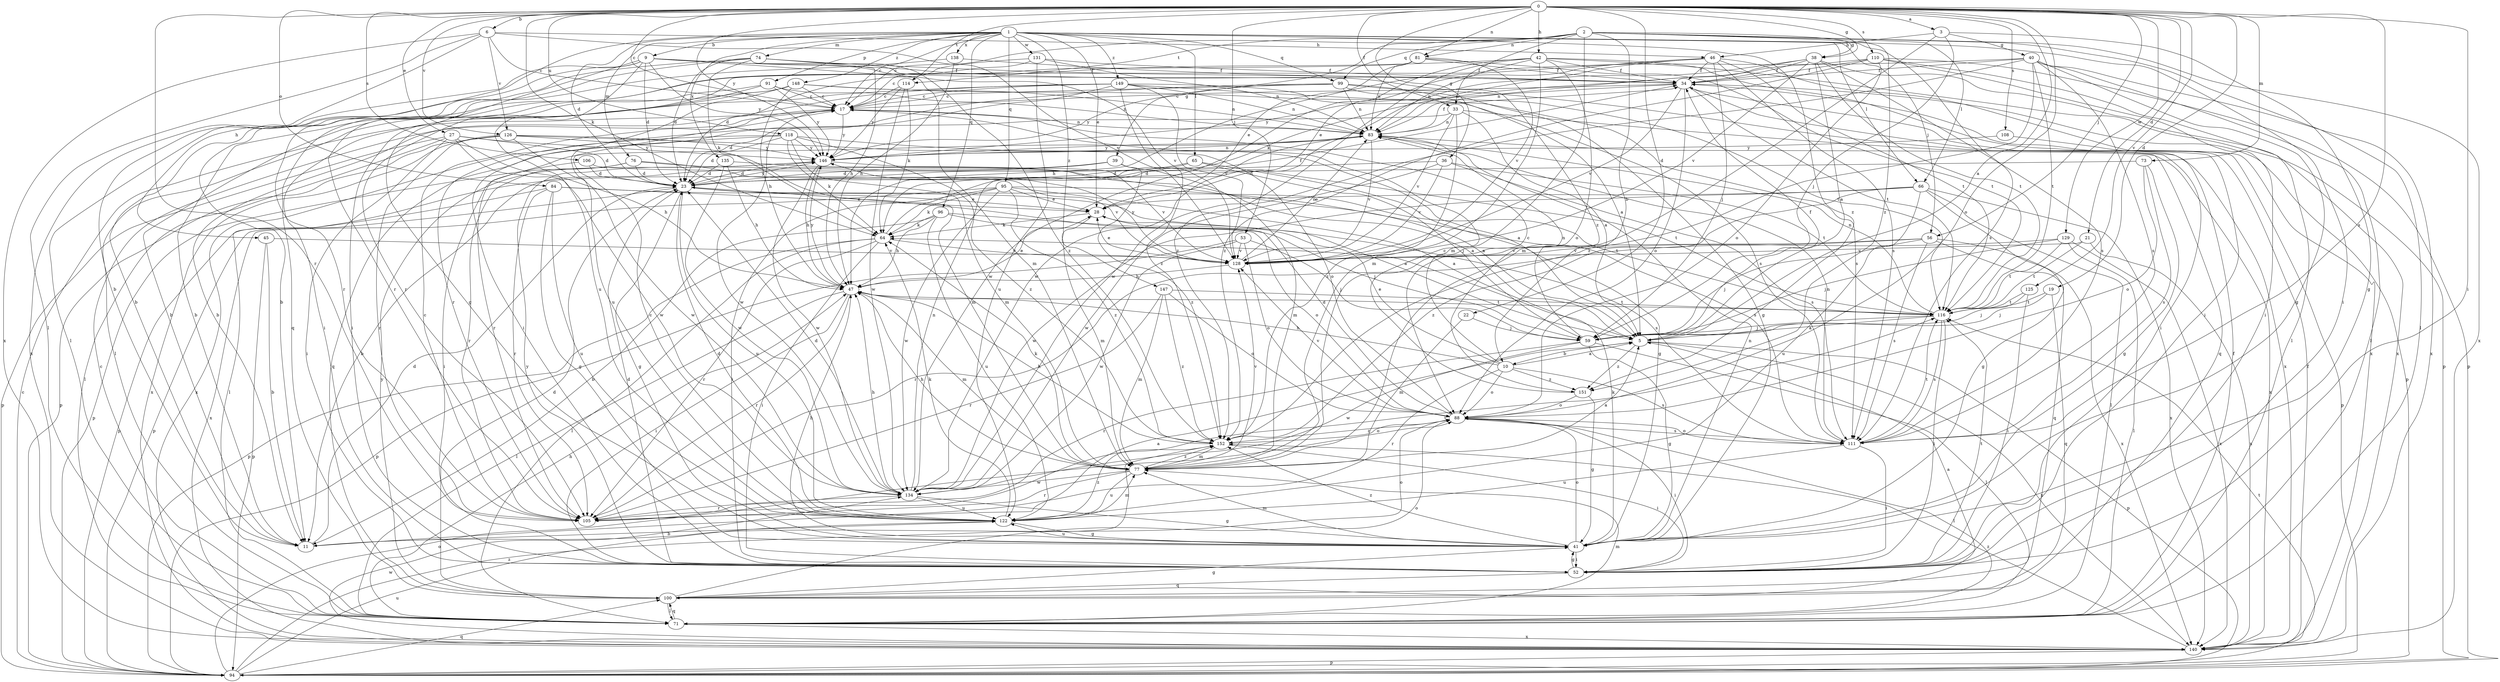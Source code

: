 strict digraph  {
0;
1;
2;
3;
5;
6;
9;
10;
11;
17;
19;
21;
22;
23;
27;
28;
33;
34;
36;
38;
39;
40;
41;
42;
45;
46;
47;
52;
53;
56;
59;
64;
65;
66;
71;
73;
74;
76;
77;
81;
83;
84;
88;
91;
94;
95;
96;
99;
100;
105;
106;
108;
110;
111;
114;
116;
118;
122;
125;
126;
128;
129;
131;
134;
135;
138;
140;
146;
147;
148;
149;
151;
152;
0 -> 3  [label=a];
0 -> 5  [label=a];
0 -> 6  [label=b];
0 -> 17  [label=c];
0 -> 19  [label=d];
0 -> 21  [label=d];
0 -> 22  [label=d];
0 -> 27  [label=e];
0 -> 33  [label=f];
0 -> 36  [label=g];
0 -> 38  [label=g];
0 -> 42  [label=h];
0 -> 52  [label=i];
0 -> 53  [label=j];
0 -> 56  [label=j];
0 -> 64  [label=k];
0 -> 73  [label=m];
0 -> 81  [label=n];
0 -> 84  [label=o];
0 -> 88  [label=o];
0 -> 105  [label=r];
0 -> 106  [label=s];
0 -> 108  [label=s];
0 -> 110  [label=s];
0 -> 111  [label=s];
0 -> 114  [label=t];
0 -> 118  [label=u];
0 -> 125  [label=v];
0 -> 126  [label=v];
0 -> 129  [label=w];
0 -> 146  [label=y];
1 -> 9  [label=b];
1 -> 17  [label=c];
1 -> 23  [label=d];
1 -> 28  [label=e];
1 -> 45  [label=h];
1 -> 52  [label=i];
1 -> 56  [label=j];
1 -> 65  [label=l];
1 -> 66  [label=l];
1 -> 74  [label=m];
1 -> 76  [label=m];
1 -> 91  [label=p];
1 -> 95  [label=q];
1 -> 96  [label=q];
1 -> 99  [label=q];
1 -> 111  [label=s];
1 -> 131  [label=w];
1 -> 135  [label=x];
1 -> 138  [label=x];
1 -> 147  [label=z];
1 -> 148  [label=z];
1 -> 149  [label=z];
1 -> 151  [label=z];
2 -> 10  [label=b];
2 -> 17  [label=c];
2 -> 33  [label=f];
2 -> 38  [label=g];
2 -> 39  [label=g];
2 -> 66  [label=l];
2 -> 71  [label=l];
2 -> 77  [label=m];
2 -> 81  [label=n];
2 -> 99  [label=q];
2 -> 114  [label=t];
2 -> 140  [label=x];
2 -> 151  [label=z];
3 -> 40  [label=g];
3 -> 41  [label=g];
3 -> 46  [label=h];
3 -> 59  [label=j];
3 -> 77  [label=m];
5 -> 10  [label=b];
5 -> 34  [label=f];
5 -> 94  [label=p];
5 -> 140  [label=x];
5 -> 151  [label=z];
6 -> 11  [label=b];
6 -> 17  [label=c];
6 -> 46  [label=h];
6 -> 71  [label=l];
6 -> 126  [label=v];
6 -> 128  [label=v];
6 -> 140  [label=x];
9 -> 23  [label=d];
9 -> 34  [label=f];
9 -> 41  [label=g];
9 -> 71  [label=l];
9 -> 77  [label=m];
9 -> 122  [label=u];
9 -> 128  [label=v];
9 -> 140  [label=x];
9 -> 146  [label=y];
9 -> 151  [label=z];
10 -> 5  [label=a];
10 -> 17  [label=c];
10 -> 28  [label=e];
10 -> 47  [label=h];
10 -> 88  [label=o];
10 -> 105  [label=r];
10 -> 111  [label=s];
10 -> 151  [label=z];
11 -> 5  [label=a];
11 -> 23  [label=d];
11 -> 88  [label=o];
17 -> 83  [label=n];
17 -> 134  [label=w];
17 -> 146  [label=y];
19 -> 59  [label=j];
19 -> 100  [label=q];
19 -> 116  [label=t];
21 -> 116  [label=t];
21 -> 128  [label=v];
21 -> 140  [label=x];
22 -> 59  [label=j];
22 -> 77  [label=m];
23 -> 28  [label=e];
23 -> 41  [label=g];
23 -> 94  [label=p];
23 -> 116  [label=t];
23 -> 122  [label=u];
23 -> 146  [label=y];
27 -> 23  [label=d];
27 -> 47  [label=h];
27 -> 52  [label=i];
27 -> 71  [label=l];
27 -> 94  [label=p];
27 -> 134  [label=w];
27 -> 146  [label=y];
28 -> 64  [label=k];
28 -> 77  [label=m];
28 -> 111  [label=s];
33 -> 5  [label=a];
33 -> 23  [label=d];
33 -> 83  [label=n];
33 -> 100  [label=q];
33 -> 128  [label=v];
33 -> 152  [label=z];
34 -> 17  [label=c];
34 -> 52  [label=i];
34 -> 88  [label=o];
34 -> 94  [label=p];
34 -> 116  [label=t];
34 -> 128  [label=v];
34 -> 146  [label=y];
36 -> 23  [label=d];
36 -> 111  [label=s];
36 -> 116  [label=t];
36 -> 128  [label=v];
36 -> 134  [label=w];
38 -> 5  [label=a];
38 -> 34  [label=f];
38 -> 83  [label=n];
38 -> 111  [label=s];
38 -> 116  [label=t];
38 -> 128  [label=v];
38 -> 134  [label=w];
38 -> 140  [label=x];
39 -> 11  [label=b];
39 -> 23  [label=d];
39 -> 77  [label=m];
39 -> 152  [label=z];
40 -> 34  [label=f];
40 -> 41  [label=g];
40 -> 71  [label=l];
40 -> 105  [label=r];
40 -> 111  [label=s];
40 -> 116  [label=t];
40 -> 134  [label=w];
40 -> 140  [label=x];
40 -> 152  [label=z];
41 -> 47  [label=h];
41 -> 52  [label=i];
41 -> 64  [label=k];
41 -> 77  [label=m];
41 -> 83  [label=n];
41 -> 88  [label=o];
41 -> 122  [label=u];
41 -> 152  [label=z];
42 -> 11  [label=b];
42 -> 34  [label=f];
42 -> 52  [label=i];
42 -> 77  [label=m];
42 -> 83  [label=n];
42 -> 88  [label=o];
42 -> 94  [label=p];
42 -> 134  [label=w];
42 -> 152  [label=z];
45 -> 11  [label=b];
45 -> 94  [label=p];
45 -> 128  [label=v];
46 -> 28  [label=e];
46 -> 34  [label=f];
46 -> 47  [label=h];
46 -> 59  [label=j];
46 -> 83  [label=n];
46 -> 111  [label=s];
46 -> 116  [label=t];
46 -> 140  [label=x];
47 -> 28  [label=e];
47 -> 52  [label=i];
47 -> 71  [label=l];
47 -> 77  [label=m];
47 -> 105  [label=r];
47 -> 116  [label=t];
47 -> 146  [label=y];
52 -> 23  [label=d];
52 -> 41  [label=g];
52 -> 100  [label=q];
52 -> 116  [label=t];
52 -> 146  [label=y];
53 -> 59  [label=j];
53 -> 88  [label=o];
53 -> 94  [label=p];
53 -> 128  [label=v];
53 -> 134  [label=w];
56 -> 59  [label=j];
56 -> 100  [label=q];
56 -> 105  [label=r];
56 -> 111  [label=s];
56 -> 128  [label=v];
56 -> 140  [label=x];
59 -> 41  [label=g];
59 -> 71  [label=l];
59 -> 83  [label=n];
59 -> 105  [label=r];
59 -> 134  [label=w];
64 -> 34  [label=f];
64 -> 52  [label=i];
64 -> 71  [label=l];
64 -> 94  [label=p];
64 -> 105  [label=r];
64 -> 128  [label=v];
65 -> 23  [label=d];
65 -> 41  [label=g];
65 -> 59  [label=j];
65 -> 71  [label=l];
66 -> 28  [label=e];
66 -> 41  [label=g];
66 -> 71  [label=l];
66 -> 122  [label=u];
66 -> 134  [label=w];
66 -> 140  [label=x];
66 -> 152  [label=z];
71 -> 17  [label=c];
71 -> 34  [label=f];
71 -> 47  [label=h];
71 -> 77  [label=m];
71 -> 100  [label=q];
71 -> 140  [label=x];
73 -> 23  [label=d];
73 -> 41  [label=g];
73 -> 88  [label=o];
73 -> 111  [label=s];
74 -> 11  [label=b];
74 -> 23  [label=d];
74 -> 34  [label=f];
74 -> 47  [label=h];
74 -> 64  [label=k];
74 -> 105  [label=r];
74 -> 152  [label=z];
76 -> 5  [label=a];
76 -> 23  [label=d];
76 -> 94  [label=p];
76 -> 105  [label=r];
76 -> 128  [label=v];
77 -> 5  [label=a];
77 -> 47  [label=h];
77 -> 64  [label=k];
77 -> 105  [label=r];
77 -> 122  [label=u];
77 -> 128  [label=v];
77 -> 134  [label=w];
77 -> 152  [label=z];
81 -> 28  [label=e];
81 -> 34  [label=f];
81 -> 83  [label=n];
81 -> 105  [label=r];
81 -> 116  [label=t];
81 -> 128  [label=v];
83 -> 34  [label=f];
83 -> 105  [label=r];
83 -> 128  [label=v];
83 -> 140  [label=x];
83 -> 146  [label=y];
84 -> 5  [label=a];
84 -> 28  [label=e];
84 -> 41  [label=g];
84 -> 94  [label=p];
84 -> 105  [label=r];
84 -> 122  [label=u];
88 -> 23  [label=d];
88 -> 52  [label=i];
88 -> 71  [label=l];
88 -> 111  [label=s];
88 -> 128  [label=v];
88 -> 152  [label=z];
91 -> 11  [label=b];
91 -> 17  [label=c];
91 -> 52  [label=i];
91 -> 83  [label=n];
91 -> 146  [label=y];
94 -> 17  [label=c];
94 -> 88  [label=o];
94 -> 100  [label=q];
94 -> 116  [label=t];
94 -> 122  [label=u];
94 -> 152  [label=z];
95 -> 5  [label=a];
95 -> 28  [label=e];
95 -> 52  [label=i];
95 -> 64  [label=k];
95 -> 111  [label=s];
95 -> 134  [label=w];
95 -> 140  [label=x];
95 -> 152  [label=z];
96 -> 11  [label=b];
96 -> 47  [label=h];
96 -> 59  [label=j];
96 -> 64  [label=k];
96 -> 88  [label=o];
96 -> 122  [label=u];
99 -> 5  [label=a];
99 -> 17  [label=c];
99 -> 41  [label=g];
99 -> 83  [label=n];
99 -> 105  [label=r];
99 -> 140  [label=x];
99 -> 146  [label=y];
100 -> 5  [label=a];
100 -> 23  [label=d];
100 -> 41  [label=g];
100 -> 71  [label=l];
100 -> 88  [label=o];
100 -> 146  [label=y];
105 -> 17  [label=c];
105 -> 116  [label=t];
106 -> 23  [label=d];
106 -> 52  [label=i];
106 -> 116  [label=t];
108 -> 94  [label=p];
108 -> 146  [label=y];
110 -> 34  [label=f];
110 -> 52  [label=i];
110 -> 64  [label=k];
110 -> 71  [label=l];
110 -> 88  [label=o];
110 -> 94  [label=p];
110 -> 152  [label=z];
111 -> 52  [label=i];
111 -> 83  [label=n];
111 -> 88  [label=o];
111 -> 116  [label=t];
111 -> 122  [label=u];
114 -> 17  [label=c];
114 -> 64  [label=k];
114 -> 134  [label=w];
114 -> 146  [label=y];
116 -> 5  [label=a];
116 -> 52  [label=i];
116 -> 59  [label=j];
116 -> 83  [label=n];
116 -> 111  [label=s];
118 -> 5  [label=a];
118 -> 23  [label=d];
118 -> 64  [label=k];
118 -> 77  [label=m];
118 -> 100  [label=q];
118 -> 140  [label=x];
118 -> 146  [label=y];
118 -> 152  [label=z];
122 -> 11  [label=b];
122 -> 17  [label=c];
122 -> 23  [label=d];
122 -> 41  [label=g];
122 -> 64  [label=k];
122 -> 77  [label=m];
122 -> 152  [label=z];
125 -> 52  [label=i];
125 -> 59  [label=j];
125 -> 116  [label=t];
126 -> 77  [label=m];
126 -> 88  [label=o];
126 -> 94  [label=p];
126 -> 105  [label=r];
126 -> 134  [label=w];
126 -> 140  [label=x];
126 -> 146  [label=y];
128 -> 28  [label=e];
128 -> 47  [label=h];
128 -> 83  [label=n];
128 -> 146  [label=y];
129 -> 59  [label=j];
129 -> 71  [label=l];
129 -> 116  [label=t];
129 -> 128  [label=v];
129 -> 140  [label=x];
131 -> 17  [label=c];
131 -> 23  [label=d];
131 -> 34  [label=f];
131 -> 83  [label=n];
131 -> 122  [label=u];
134 -> 23  [label=d];
134 -> 41  [label=g];
134 -> 47  [label=h];
134 -> 83  [label=n];
134 -> 105  [label=r];
134 -> 122  [label=u];
135 -> 5  [label=a];
135 -> 23  [label=d];
135 -> 47  [label=h];
135 -> 134  [label=w];
138 -> 34  [label=f];
138 -> 47  [label=h];
138 -> 100  [label=q];
140 -> 34  [label=f];
140 -> 94  [label=p];
140 -> 134  [label=w];
140 -> 152  [label=z];
146 -> 23  [label=d];
146 -> 47  [label=h];
146 -> 83  [label=n];
146 -> 128  [label=v];
146 -> 134  [label=w];
147 -> 77  [label=m];
147 -> 88  [label=o];
147 -> 105  [label=r];
147 -> 116  [label=t];
147 -> 152  [label=z];
148 -> 11  [label=b];
148 -> 17  [label=c];
148 -> 47  [label=h];
148 -> 52  [label=i];
148 -> 83  [label=n];
148 -> 111  [label=s];
148 -> 122  [label=u];
149 -> 11  [label=b];
149 -> 17  [label=c];
149 -> 52  [label=i];
149 -> 71  [label=l];
149 -> 83  [label=n];
149 -> 111  [label=s];
149 -> 116  [label=t];
149 -> 128  [label=v];
149 -> 152  [label=z];
151 -> 17  [label=c];
151 -> 41  [label=g];
151 -> 88  [label=o];
152 -> 47  [label=h];
152 -> 52  [label=i];
152 -> 77  [label=m];
152 -> 88  [label=o];
}
